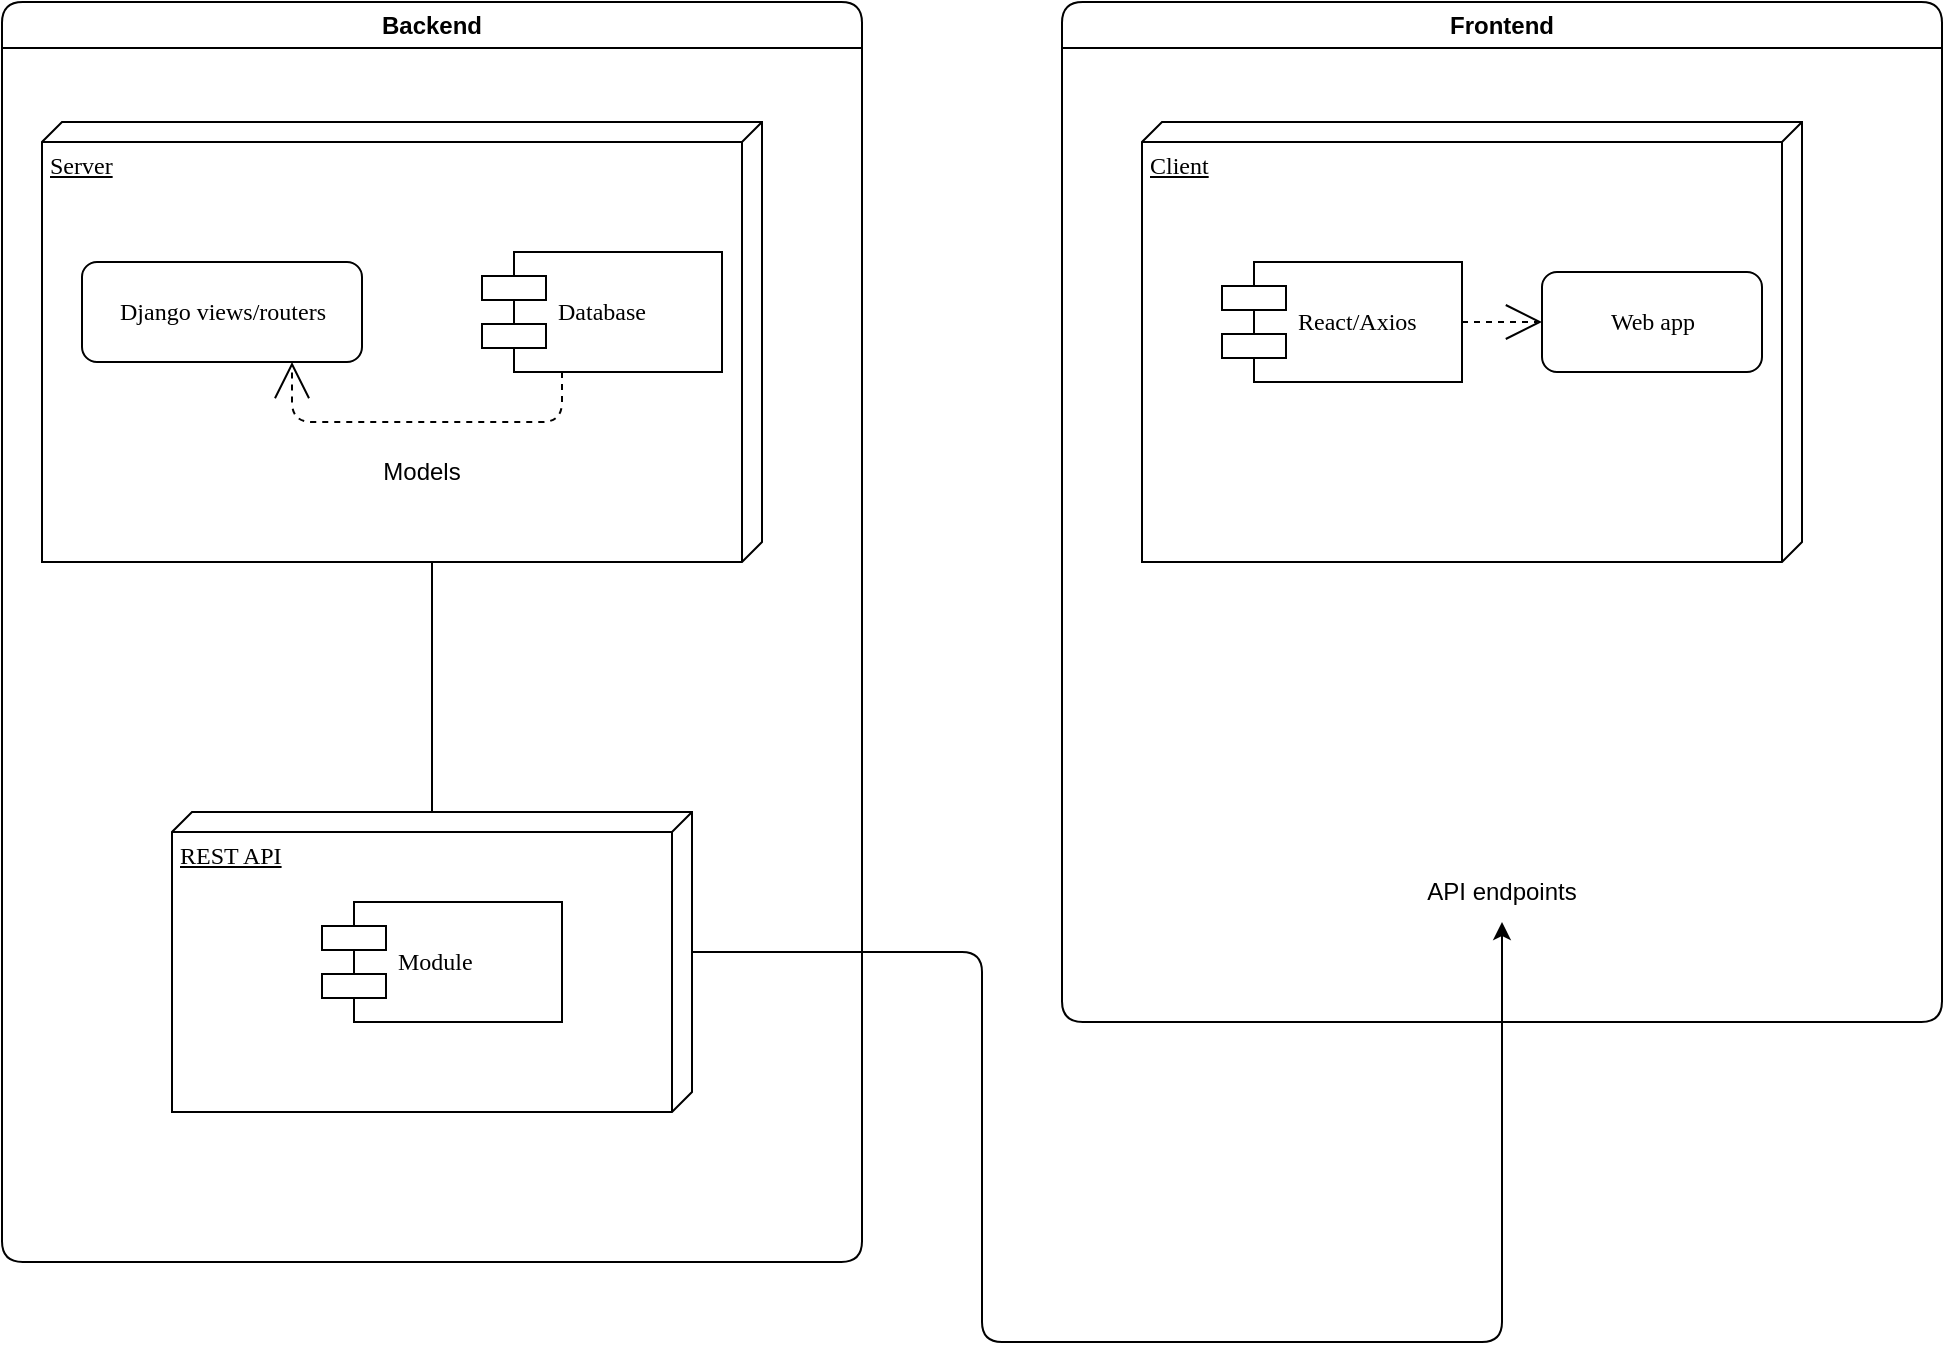 <mxfile version="26.0.9">
  <diagram name="Page-1" id="5f0bae14-7c28-e335-631c-24af17079c00">
    <mxGraphModel dx="1036" dy="654" grid="1" gridSize="10" guides="1" tooltips="1" connect="1" arrows="1" fold="1" page="1" pageScale="1" pageWidth="1100" pageHeight="850" background="none" math="0" shadow="0">
      <root>
        <mxCell id="0" />
        <mxCell id="1" parent="0" />
        <mxCell id="39150e848f15840c-1" value="Server" style="verticalAlign=top;align=left;spacingTop=8;spacingLeft=2;spacingRight=12;shape=cube;size=10;direction=south;fontStyle=4;html=1;rounded=1;shadow=0;comic=0;labelBackgroundColor=none;strokeWidth=1;fontFamily=Verdana;fontSize=12;" parent="1" vertex="1">
          <mxGeometry x="90" y="70" width="360" height="220" as="geometry" />
        </mxCell>
        <mxCell id="39150e848f15840c-2" value="Client" style="verticalAlign=top;align=left;spacingTop=8;spacingLeft=2;spacingRight=12;shape=cube;size=10;direction=south;fontStyle=4;html=1;rounded=1;shadow=0;comic=0;labelBackgroundColor=none;strokeWidth=1;fontFamily=Verdana;fontSize=12;" parent="1" vertex="1">
          <mxGeometry x="640" y="70" width="330" height="220" as="geometry" />
        </mxCell>
        <mxCell id="DMoX_Ane1CbkIXUuZ_9Z-6" style="edgeStyle=orthogonalEdgeStyle;rounded=1;orthogonalLoop=1;jettySize=auto;html=1;exitX=0;exitY=0;exitDx=70;exitDy=0;exitPerimeter=0;labelBackgroundColor=none;fontColor=default;" parent="1" source="39150e848f15840c-3" target="DMoX_Ane1CbkIXUuZ_9Z-8" edge="1">
          <mxGeometry relative="1" as="geometry">
            <mxPoint x="820" y="631.6" as="targetPoint" />
            <Array as="points">
              <mxPoint x="560" y="485" />
              <mxPoint x="560" y="680" />
              <mxPoint x="820" y="680" />
            </Array>
          </mxGeometry>
        </mxCell>
        <mxCell id="39150e848f15840c-3" value="REST API" style="verticalAlign=top;align=left;spacingTop=8;spacingLeft=2;spacingRight=12;shape=cube;size=10;direction=south;fontStyle=4;html=1;rounded=1;shadow=0;comic=0;labelBackgroundColor=none;strokeWidth=1;fontFamily=Verdana;fontSize=12;" parent="1" vertex="1">
          <mxGeometry x="155" y="415" width="260" height="150" as="geometry" />
        </mxCell>
        <mxCell id="39150e848f15840c-5" value="Database" style="shape=component;align=left;spacingLeft=36;rounded=1;shadow=0;comic=0;labelBackgroundColor=none;strokeWidth=1;fontFamily=Verdana;fontSize=12;html=1;" parent="1" vertex="1">
          <mxGeometry x="310" y="135" width="120" height="60" as="geometry" />
        </mxCell>
        <mxCell id="39150e848f15840c-7" value="React/Axios" style="shape=component;align=left;spacingLeft=36;rounded=1;shadow=0;comic=0;labelBackgroundColor=none;strokeWidth=1;fontFamily=Verdana;fontSize=12;html=1;" parent="1" vertex="1">
          <mxGeometry x="680" y="140" width="120" height="60" as="geometry" />
        </mxCell>
        <mxCell id="39150e848f15840c-8" value="Web app" style="html=1;rounded=1;shadow=0;comic=0;labelBackgroundColor=none;strokeWidth=1;fontFamily=Verdana;fontSize=12;align=center;" parent="1" vertex="1">
          <mxGeometry x="840" y="145" width="110" height="50" as="geometry" />
        </mxCell>
        <mxCell id="39150e848f15840c-10" value="Module" style="shape=component;align=left;spacingLeft=36;rounded=1;shadow=0;comic=0;labelBackgroundColor=none;strokeWidth=1;fontFamily=Verdana;fontSize=12;html=1;" parent="1" vertex="1">
          <mxGeometry x="230" y="460" width="120" height="60" as="geometry" />
        </mxCell>
        <mxCell id="39150e848f15840c-15" style="edgeStyle=orthogonalEdgeStyle;rounded=1;html=1;labelBackgroundColor=none;startArrow=none;startFill=0;startSize=8;endArrow=open;endFill=0;endSize=16;fontFamily=Verdana;fontSize=12;dashed=1;fontColor=default;" parent="1" source="39150e848f15840c-5" target="39150e848f15840c-4" edge="1">
          <mxGeometry relative="1" as="geometry">
            <Array as="points">
              <mxPoint x="350" y="220" />
              <mxPoint x="215" y="220" />
            </Array>
          </mxGeometry>
        </mxCell>
        <mxCell id="39150e848f15840c-16" style="edgeStyle=orthogonalEdgeStyle;rounded=1;html=1;dashed=1;labelBackgroundColor=none;startArrow=none;startFill=0;startSize=8;endArrow=open;endFill=0;endSize=16;fontFamily=Verdana;fontSize=12;fontColor=default;" parent="1" source="39150e848f15840c-7" target="39150e848f15840c-8" edge="1">
          <mxGeometry relative="1" as="geometry" />
        </mxCell>
        <mxCell id="39150e848f15840c-18" style="edgeStyle=orthogonalEdgeStyle;rounded=1;html=1;labelBackgroundColor=none;startArrow=none;startFill=0;startSize=8;endArrow=none;endFill=0;endSize=16;fontFamily=Verdana;fontSize=12;fontColor=default;" parent="1" source="39150e848f15840c-3" target="39150e848f15840c-1" edge="1">
          <mxGeometry relative="1" as="geometry">
            <Array as="points">
              <mxPoint x="285" y="485" />
            </Array>
          </mxGeometry>
        </mxCell>
        <mxCell id="DMoX_Ane1CbkIXUuZ_9Z-3" value="Backend" style="swimlane;whiteSpace=wrap;html=1;rounded=1;labelBackgroundColor=none;" parent="1" vertex="1">
          <mxGeometry x="70" y="10" width="430" height="630" as="geometry" />
        </mxCell>
        <mxCell id="39150e848f15840c-4" value="Django views/routers" style="html=1;rounded=1;shadow=0;comic=0;labelBackgroundColor=none;strokeWidth=1;fontFamily=Verdana;fontSize=12;align=center;" parent="DMoX_Ane1CbkIXUuZ_9Z-3" vertex="1">
          <mxGeometry x="40" y="130" width="140" height="50" as="geometry" />
        </mxCell>
        <mxCell id="DMoX_Ane1CbkIXUuZ_9Z-5" value="Models" style="text;html=1;align=center;verticalAlign=middle;whiteSpace=wrap;rounded=1;labelBackgroundColor=none;" parent="DMoX_Ane1CbkIXUuZ_9Z-3" vertex="1">
          <mxGeometry x="180" y="220" width="60" height="30" as="geometry" />
        </mxCell>
        <mxCell id="DMoX_Ane1CbkIXUuZ_9Z-4" value="Frontend" style="swimlane;whiteSpace=wrap;html=1;rounded=1;labelBackgroundColor=none;" parent="1" vertex="1">
          <mxGeometry x="600" y="10" width="440" height="510" as="geometry" />
        </mxCell>
        <mxCell id="DMoX_Ane1CbkIXUuZ_9Z-8" value="API endpoints" style="text;html=1;align=center;verticalAlign=middle;whiteSpace=wrap;rounded=1;dashed=1;dashPattern=8 8;labelBackgroundColor=none;" parent="DMoX_Ane1CbkIXUuZ_9Z-4" vertex="1">
          <mxGeometry x="160" y="430" width="120" height="30" as="geometry" />
        </mxCell>
      </root>
    </mxGraphModel>
  </diagram>
</mxfile>
